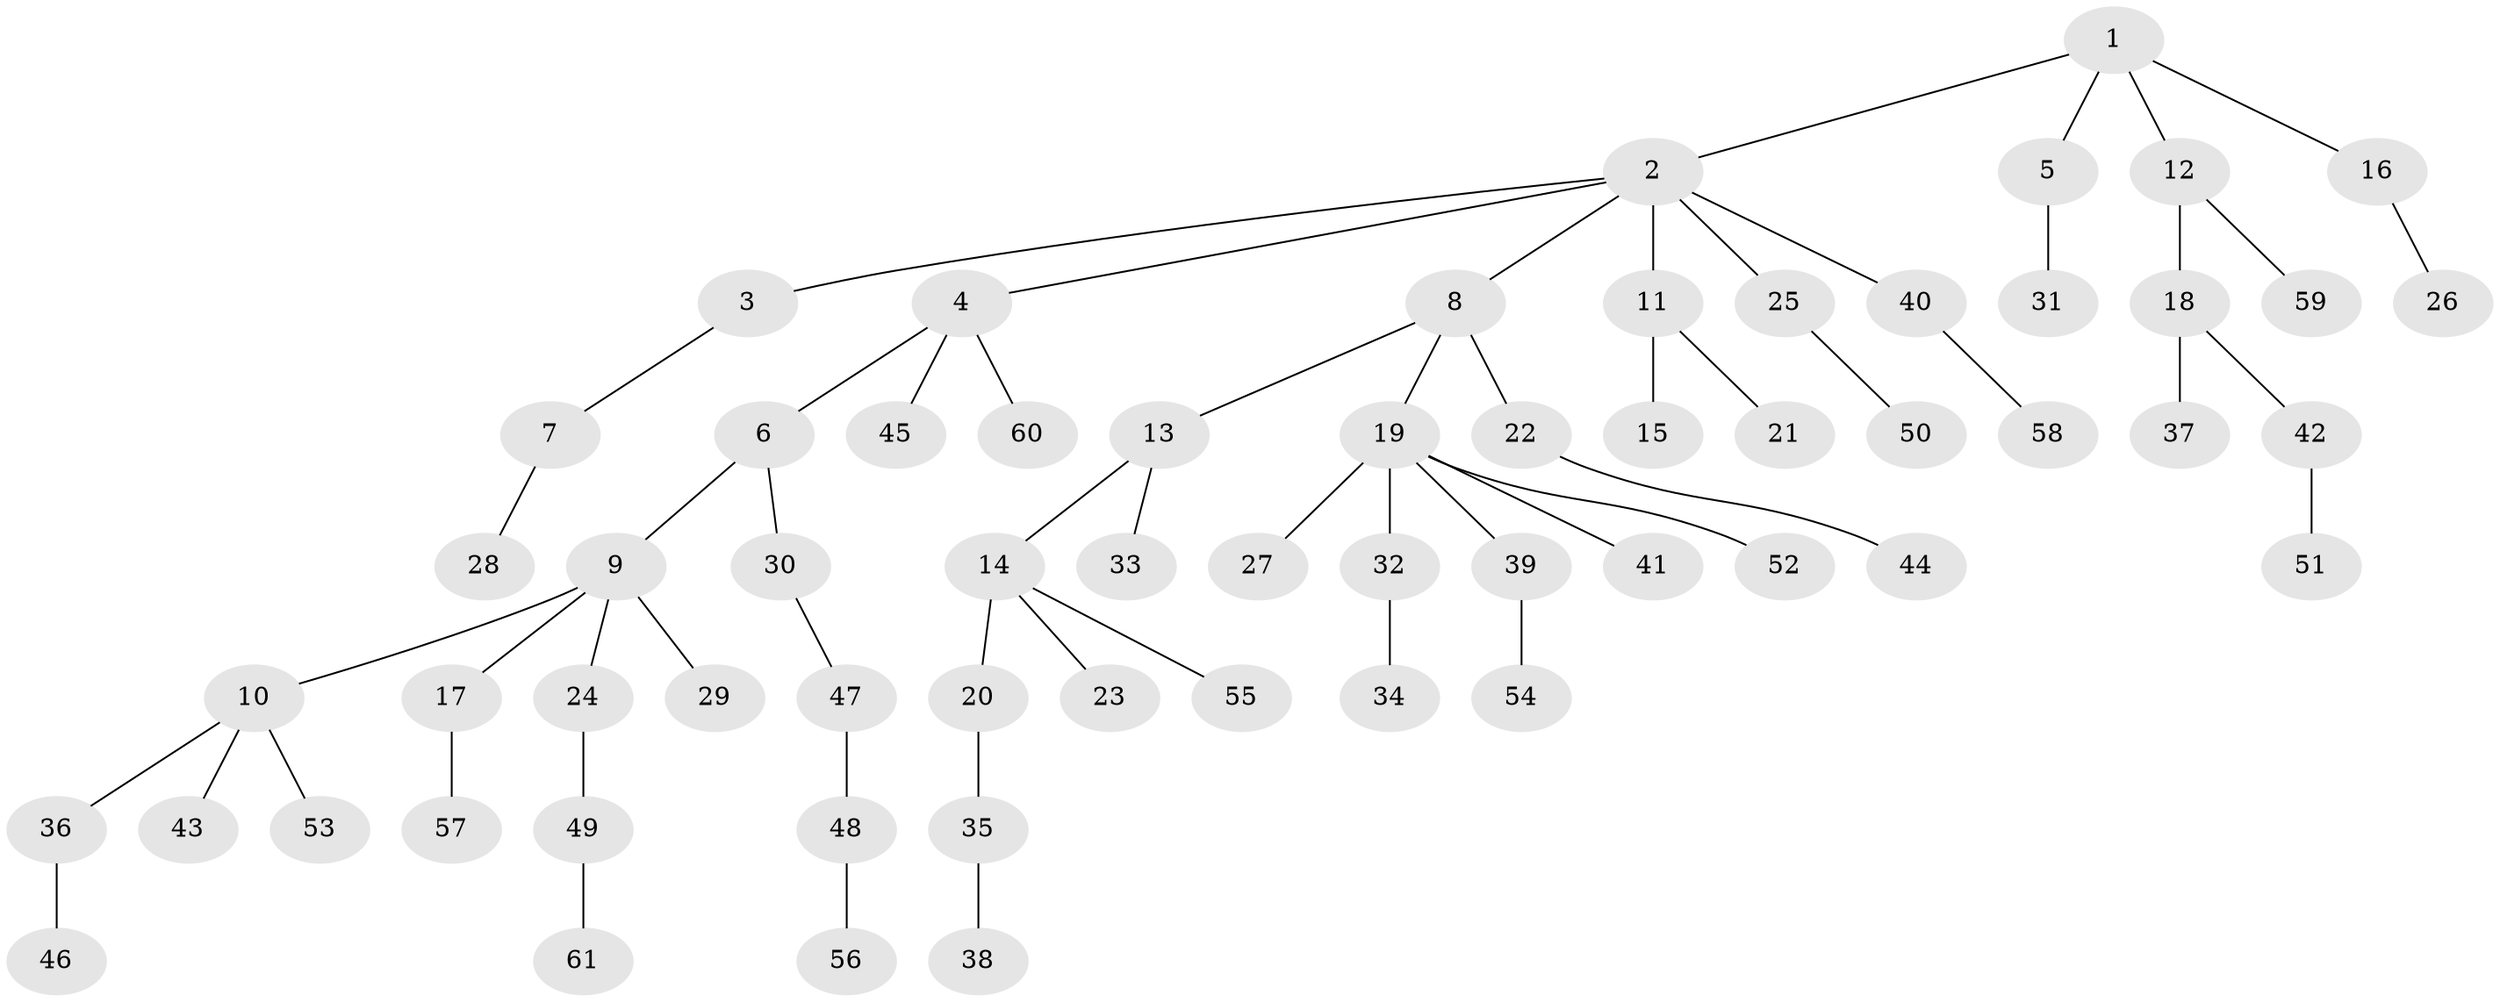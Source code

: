 // Generated by graph-tools (version 1.1) at 2025/52/03/09/25 04:52:33]
// undirected, 61 vertices, 60 edges
graph export_dot {
graph [start="1"]
  node [color=gray90,style=filled];
  1;
  2;
  3;
  4;
  5;
  6;
  7;
  8;
  9;
  10;
  11;
  12;
  13;
  14;
  15;
  16;
  17;
  18;
  19;
  20;
  21;
  22;
  23;
  24;
  25;
  26;
  27;
  28;
  29;
  30;
  31;
  32;
  33;
  34;
  35;
  36;
  37;
  38;
  39;
  40;
  41;
  42;
  43;
  44;
  45;
  46;
  47;
  48;
  49;
  50;
  51;
  52;
  53;
  54;
  55;
  56;
  57;
  58;
  59;
  60;
  61;
  1 -- 2;
  1 -- 5;
  1 -- 12;
  1 -- 16;
  2 -- 3;
  2 -- 4;
  2 -- 8;
  2 -- 11;
  2 -- 25;
  2 -- 40;
  3 -- 7;
  4 -- 6;
  4 -- 45;
  4 -- 60;
  5 -- 31;
  6 -- 9;
  6 -- 30;
  7 -- 28;
  8 -- 13;
  8 -- 19;
  8 -- 22;
  9 -- 10;
  9 -- 17;
  9 -- 24;
  9 -- 29;
  10 -- 36;
  10 -- 43;
  10 -- 53;
  11 -- 15;
  11 -- 21;
  12 -- 18;
  12 -- 59;
  13 -- 14;
  13 -- 33;
  14 -- 20;
  14 -- 23;
  14 -- 55;
  16 -- 26;
  17 -- 57;
  18 -- 37;
  18 -- 42;
  19 -- 27;
  19 -- 32;
  19 -- 39;
  19 -- 41;
  19 -- 52;
  20 -- 35;
  22 -- 44;
  24 -- 49;
  25 -- 50;
  30 -- 47;
  32 -- 34;
  35 -- 38;
  36 -- 46;
  39 -- 54;
  40 -- 58;
  42 -- 51;
  47 -- 48;
  48 -- 56;
  49 -- 61;
}
